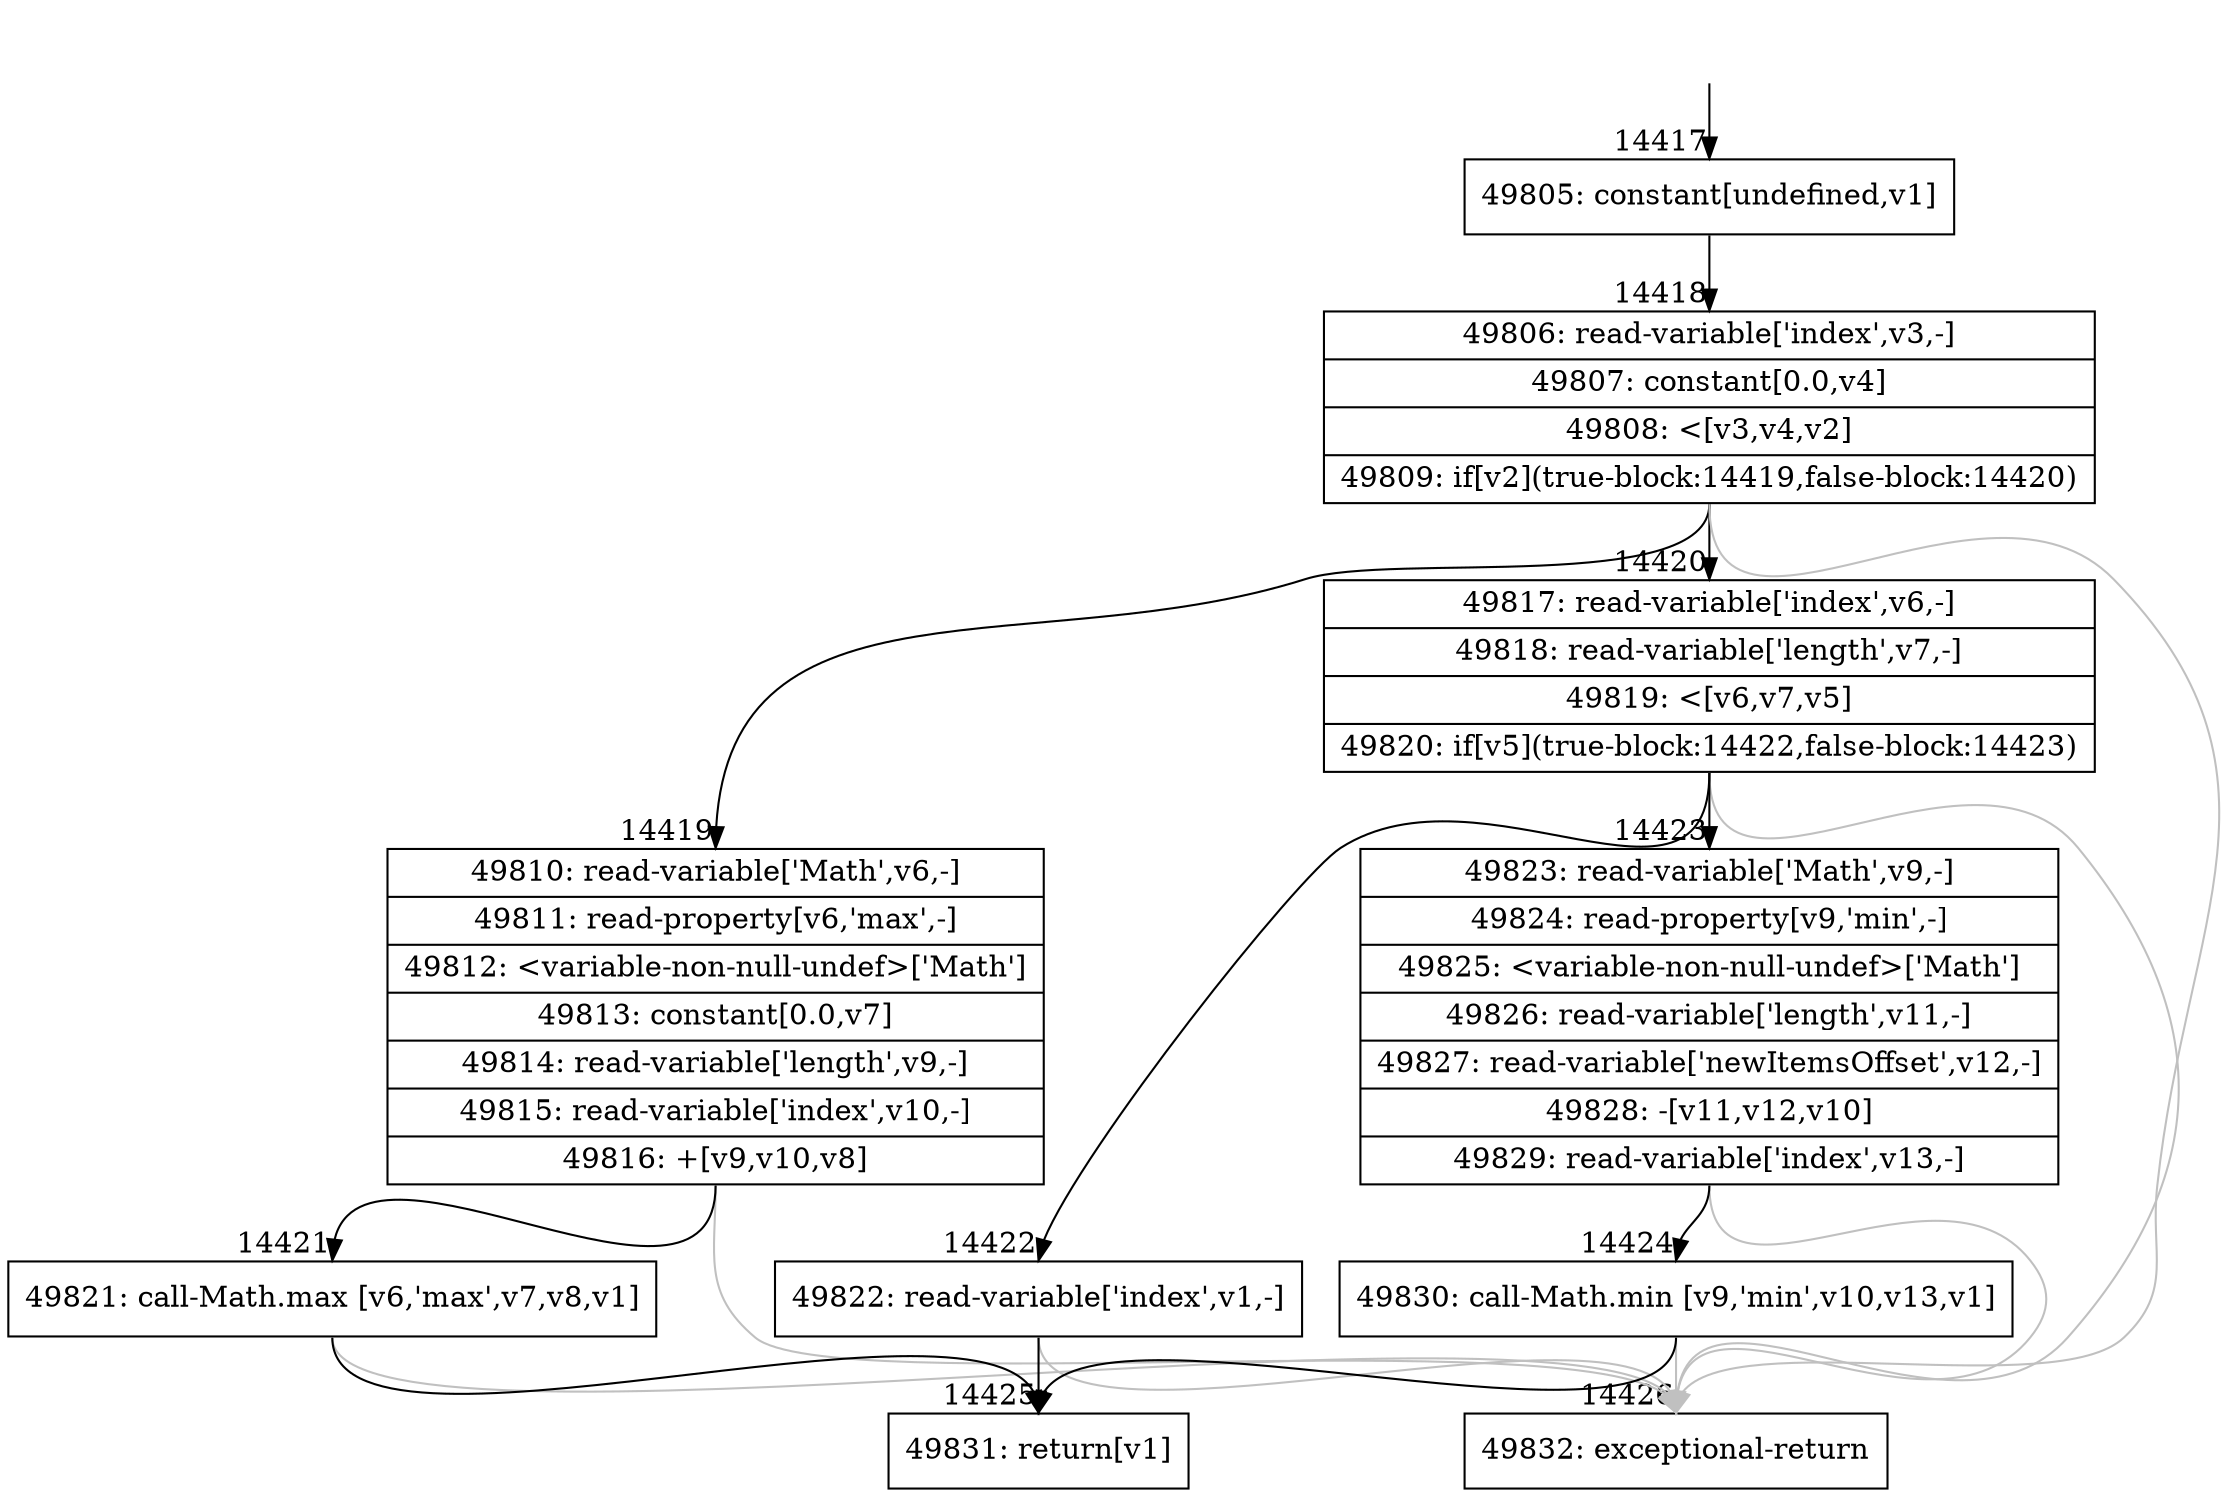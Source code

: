 digraph {
rankdir="TD"
BB_entry1201[shape=none,label=""];
BB_entry1201 -> BB14417 [tailport=s, headport=n, headlabel="    14417"]
BB14417 [shape=record label="{49805: constant[undefined,v1]}" ] 
BB14417 -> BB14418 [tailport=s, headport=n, headlabel="      14418"]
BB14418 [shape=record label="{49806: read-variable['index',v3,-]|49807: constant[0.0,v4]|49808: \<[v3,v4,v2]|49809: if[v2](true-block:14419,false-block:14420)}" ] 
BB14418 -> BB14419 [tailport=s, headport=n, headlabel="      14419"]
BB14418 -> BB14420 [tailport=s, headport=n, headlabel="      14420"]
BB14418 -> BB14426 [tailport=s, headport=n, color=gray, headlabel="      14426"]
BB14419 [shape=record label="{49810: read-variable['Math',v6,-]|49811: read-property[v6,'max',-]|49812: \<variable-non-null-undef\>['Math']|49813: constant[0.0,v7]|49814: read-variable['length',v9,-]|49815: read-variable['index',v10,-]|49816: +[v9,v10,v8]}" ] 
BB14419 -> BB14421 [tailport=s, headport=n, headlabel="      14421"]
BB14419 -> BB14426 [tailport=s, headport=n, color=gray]
BB14420 [shape=record label="{49817: read-variable['index',v6,-]|49818: read-variable['length',v7,-]|49819: \<[v6,v7,v5]|49820: if[v5](true-block:14422,false-block:14423)}" ] 
BB14420 -> BB14422 [tailport=s, headport=n, headlabel="      14422"]
BB14420 -> BB14423 [tailport=s, headport=n, headlabel="      14423"]
BB14420 -> BB14426 [tailport=s, headport=n, color=gray]
BB14421 [shape=record label="{49821: call-Math.max [v6,'max',v7,v8,v1]}" ] 
BB14421 -> BB14425 [tailport=s, headport=n, headlabel="      14425"]
BB14421 -> BB14426 [tailport=s, headport=n, color=gray]
BB14422 [shape=record label="{49822: read-variable['index',v1,-]}" ] 
BB14422 -> BB14425 [tailport=s, headport=n]
BB14422 -> BB14426 [tailport=s, headport=n, color=gray]
BB14423 [shape=record label="{49823: read-variable['Math',v9,-]|49824: read-property[v9,'min',-]|49825: \<variable-non-null-undef\>['Math']|49826: read-variable['length',v11,-]|49827: read-variable['newItemsOffset',v12,-]|49828: -[v11,v12,v10]|49829: read-variable['index',v13,-]}" ] 
BB14423 -> BB14424 [tailport=s, headport=n, headlabel="      14424"]
BB14423 -> BB14426 [tailport=s, headport=n, color=gray]
BB14424 [shape=record label="{49830: call-Math.min [v9,'min',v10,v13,v1]}" ] 
BB14424 -> BB14425 [tailport=s, headport=n]
BB14424 -> BB14426 [tailport=s, headport=n, color=gray]
BB14425 [shape=record label="{49831: return[v1]}" ] 
BB14426 [shape=record label="{49832: exceptional-return}" ] 
//#$~ 26536
}
